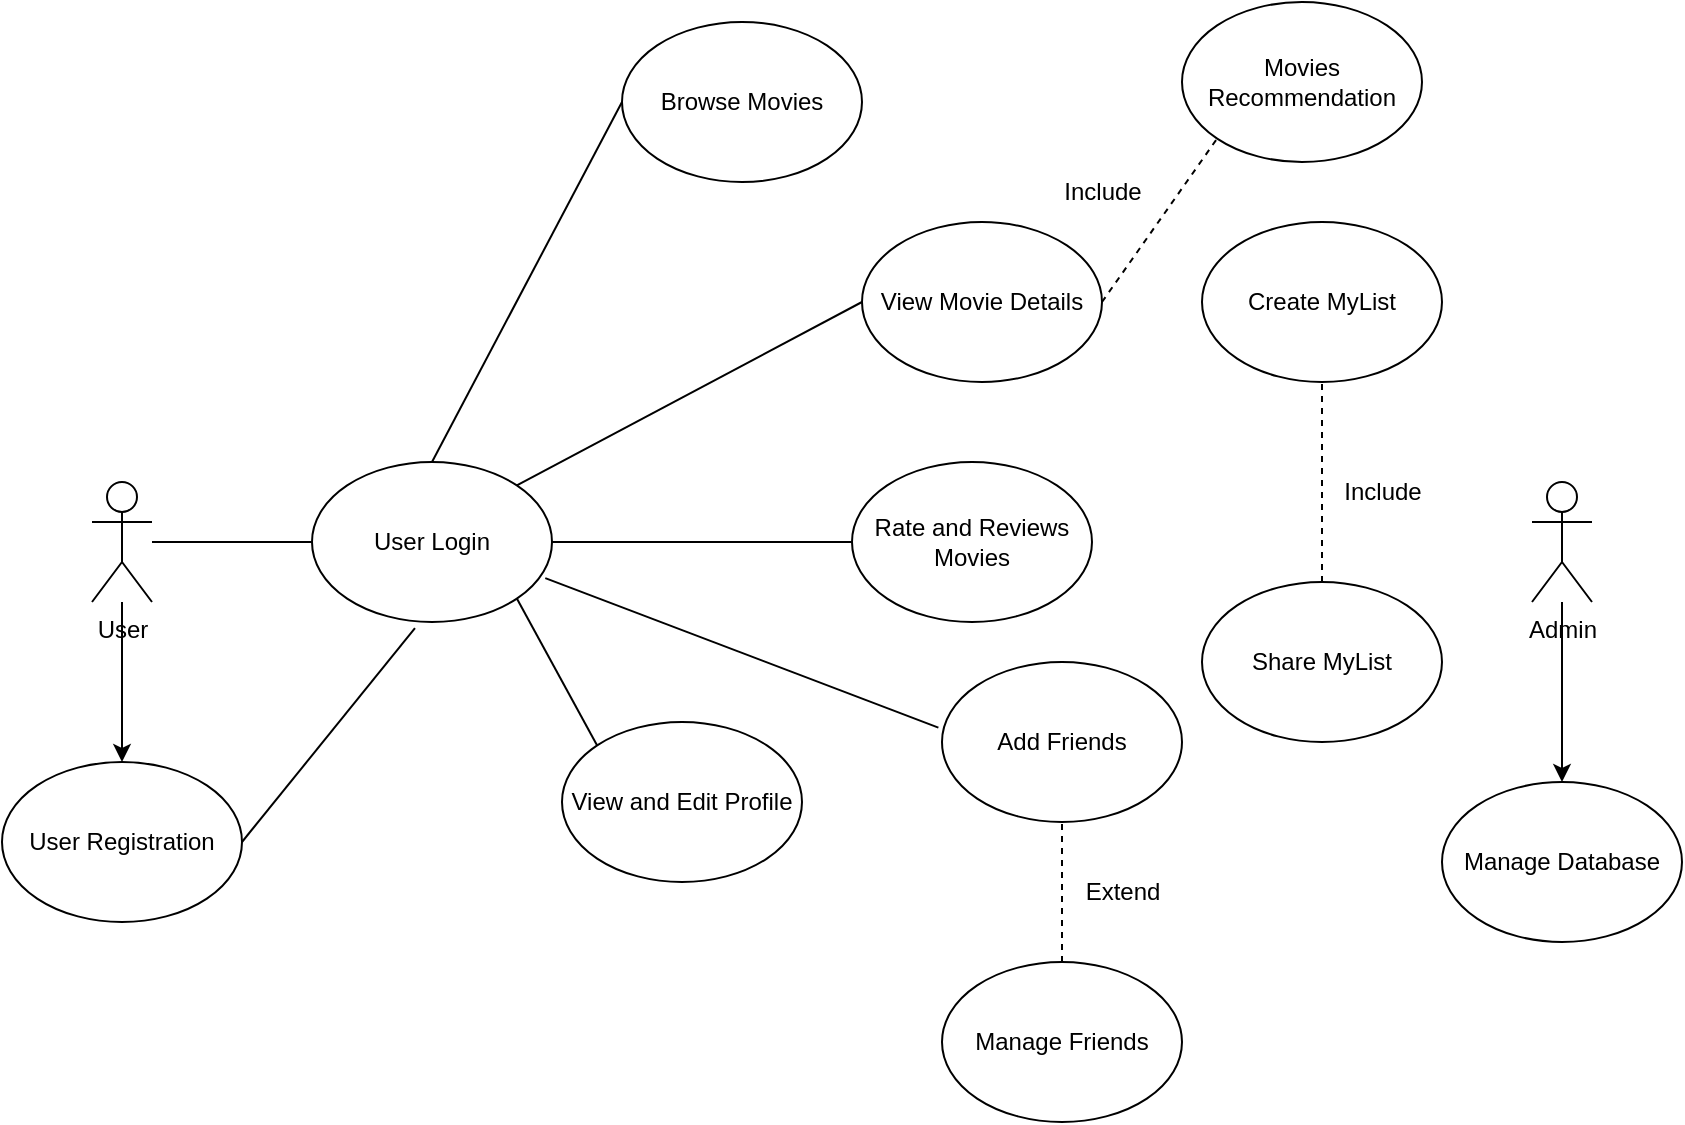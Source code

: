 <mxfile version="22.1.4" type="github">
  <diagram name="Page-1" id="ZeniHqI1XKFf16gRrM0b">
    <mxGraphModel dx="1694" dy="717" grid="1" gridSize="10" guides="1" tooltips="1" connect="1" arrows="1" fold="1" page="1" pageScale="1" pageWidth="1169" pageHeight="827" math="0" shadow="0">
      <root>
        <mxCell id="0" />
        <mxCell id="1" parent="0" />
        <mxCell id="0afxtpB6HyICPI6MhCGT-9" value="" style="edgeStyle=orthogonalEdgeStyle;rounded=0;orthogonalLoop=1;jettySize=auto;html=1;" edge="1" parent="1" source="0afxtpB6HyICPI6MhCGT-1" target="0afxtpB6HyICPI6MhCGT-8">
          <mxGeometry relative="1" as="geometry" />
        </mxCell>
        <mxCell id="0afxtpB6HyICPI6MhCGT-1" value="User" style="shape=umlActor;verticalLabelPosition=bottom;verticalAlign=top;html=1;outlineConnect=0;" vertex="1" parent="1">
          <mxGeometry x="205" y="400" width="30" height="60" as="geometry" />
        </mxCell>
        <mxCell id="0afxtpB6HyICPI6MhCGT-6" value="User Login" style="ellipse;whiteSpace=wrap;html=1;" vertex="1" parent="1">
          <mxGeometry x="315" y="390" width="120" height="80" as="geometry" />
        </mxCell>
        <mxCell id="0afxtpB6HyICPI6MhCGT-8" value="User Registration" style="ellipse;whiteSpace=wrap;html=1;" vertex="1" parent="1">
          <mxGeometry x="160" y="540" width="120" height="80" as="geometry" />
        </mxCell>
        <mxCell id="0afxtpB6HyICPI6MhCGT-11" value="Browse Movies" style="ellipse;whiteSpace=wrap;html=1;" vertex="1" parent="1">
          <mxGeometry x="470" y="170" width="120" height="80" as="geometry" />
        </mxCell>
        <mxCell id="0afxtpB6HyICPI6MhCGT-12" value="View Movie Details" style="ellipse;whiteSpace=wrap;html=1;" vertex="1" parent="1">
          <mxGeometry x="590" y="270" width="120" height="80" as="geometry" />
        </mxCell>
        <mxCell id="0afxtpB6HyICPI6MhCGT-14" value="Rate and Reviews Movies" style="ellipse;whiteSpace=wrap;html=1;" vertex="1" parent="1">
          <mxGeometry x="585" y="390" width="120" height="80" as="geometry" />
        </mxCell>
        <mxCell id="0afxtpB6HyICPI6MhCGT-20" value="Movies Recommendation" style="ellipse;whiteSpace=wrap;html=1;" vertex="1" parent="1">
          <mxGeometry x="750" y="160" width="120" height="80" as="geometry" />
        </mxCell>
        <mxCell id="0afxtpB6HyICPI6MhCGT-21" value="Manage Database" style="ellipse;whiteSpace=wrap;html=1;" vertex="1" parent="1">
          <mxGeometry x="880" y="550" width="120" height="80" as="geometry" />
        </mxCell>
        <mxCell id="0afxtpB6HyICPI6MhCGT-23" value="" style="edgeStyle=orthogonalEdgeStyle;rounded=0;orthogonalLoop=1;jettySize=auto;html=1;" edge="1" parent="1" source="0afxtpB6HyICPI6MhCGT-22" target="0afxtpB6HyICPI6MhCGT-21">
          <mxGeometry relative="1" as="geometry" />
        </mxCell>
        <mxCell id="0afxtpB6HyICPI6MhCGT-22" value="Admin" style="shape=umlActor;verticalLabelPosition=bottom;verticalAlign=top;html=1;outlineConnect=0;" vertex="1" parent="1">
          <mxGeometry x="925" y="400" width="30" height="60" as="geometry" />
        </mxCell>
        <mxCell id="0afxtpB6HyICPI6MhCGT-24" value="View and Edit Profile" style="ellipse;whiteSpace=wrap;html=1;" vertex="1" parent="1">
          <mxGeometry x="440" y="520" width="120" height="80" as="geometry" />
        </mxCell>
        <mxCell id="0afxtpB6HyICPI6MhCGT-27" value="" style="endArrow=none;html=1;rounded=0;entryX=0;entryY=0.5;entryDx=0;entryDy=0;" edge="1" parent="1" source="0afxtpB6HyICPI6MhCGT-1" target="0afxtpB6HyICPI6MhCGT-6">
          <mxGeometry width="50" height="50" relative="1" as="geometry">
            <mxPoint x="390" y="470" as="sourcePoint" />
            <mxPoint x="440" y="420" as="targetPoint" />
          </mxGeometry>
        </mxCell>
        <mxCell id="0afxtpB6HyICPI6MhCGT-28" value="" style="endArrow=none;html=1;rounded=0;entryX=0.429;entryY=1.038;entryDx=0;entryDy=0;entryPerimeter=0;exitX=1;exitY=0.5;exitDx=0;exitDy=0;" edge="1" parent="1" source="0afxtpB6HyICPI6MhCGT-8" target="0afxtpB6HyICPI6MhCGT-6">
          <mxGeometry width="50" height="50" relative="1" as="geometry">
            <mxPoint x="390" y="470" as="sourcePoint" />
            <mxPoint x="440" y="420" as="targetPoint" />
          </mxGeometry>
        </mxCell>
        <mxCell id="0afxtpB6HyICPI6MhCGT-31" value="" style="group" vertex="1" connectable="0" parent="1">
          <mxGeometry x="760" y="270" width="120" height="260" as="geometry" />
        </mxCell>
        <mxCell id="0afxtpB6HyICPI6MhCGT-15" value="Create MyList" style="ellipse;whiteSpace=wrap;html=1;" vertex="1" parent="0afxtpB6HyICPI6MhCGT-31">
          <mxGeometry width="120" height="80" as="geometry" />
        </mxCell>
        <mxCell id="0afxtpB6HyICPI6MhCGT-17" value="Share MyList" style="ellipse;whiteSpace=wrap;html=1;" vertex="1" parent="0afxtpB6HyICPI6MhCGT-31">
          <mxGeometry y="180" width="120" height="80" as="geometry" />
        </mxCell>
        <mxCell id="0afxtpB6HyICPI6MhCGT-29" value="" style="endArrow=none;dashed=1;html=1;rounded=0;exitX=0.5;exitY=0;exitDx=0;exitDy=0;" edge="1" parent="0afxtpB6HyICPI6MhCGT-31" source="0afxtpB6HyICPI6MhCGT-17" target="0afxtpB6HyICPI6MhCGT-15">
          <mxGeometry width="50" height="50" relative="1" as="geometry">
            <mxPoint x="80" y="200" as="sourcePoint" />
            <mxPoint x="130" y="150" as="targetPoint" />
          </mxGeometry>
        </mxCell>
        <mxCell id="0afxtpB6HyICPI6MhCGT-30" value="Include" style="text;html=1;align=center;verticalAlign=middle;resizable=0;points=[];autosize=1;strokeColor=none;fillColor=none;" vertex="1" parent="0afxtpB6HyICPI6MhCGT-31">
          <mxGeometry x="60" y="120" width="60" height="30" as="geometry" />
        </mxCell>
        <mxCell id="0afxtpB6HyICPI6MhCGT-32" value="" style="endArrow=none;html=1;rounded=0;entryX=0;entryY=0.5;entryDx=0;entryDy=0;exitX=0.5;exitY=0;exitDx=0;exitDy=0;" edge="1" parent="1" source="0afxtpB6HyICPI6MhCGT-6" target="0afxtpB6HyICPI6MhCGT-11">
          <mxGeometry width="50" height="50" relative="1" as="geometry">
            <mxPoint x="380" y="320" as="sourcePoint" />
            <mxPoint x="430" y="270" as="targetPoint" />
          </mxGeometry>
        </mxCell>
        <mxCell id="0afxtpB6HyICPI6MhCGT-33" value="" style="endArrow=none;html=1;rounded=0;entryX=0;entryY=0.5;entryDx=0;entryDy=0;exitX=1;exitY=0;exitDx=0;exitDy=0;" edge="1" parent="1" source="0afxtpB6HyICPI6MhCGT-6" target="0afxtpB6HyICPI6MhCGT-12">
          <mxGeometry width="50" height="50" relative="1" as="geometry">
            <mxPoint x="530" y="400" as="sourcePoint" />
            <mxPoint x="580" y="350" as="targetPoint" />
          </mxGeometry>
        </mxCell>
        <mxCell id="0afxtpB6HyICPI6MhCGT-37" value="" style="endArrow=none;html=1;rounded=0;entryX=0;entryY=0;entryDx=0;entryDy=0;exitX=1;exitY=1;exitDx=0;exitDy=0;" edge="1" parent="1" source="0afxtpB6HyICPI6MhCGT-6" target="0afxtpB6HyICPI6MhCGT-24">
          <mxGeometry width="50" height="50" relative="1" as="geometry">
            <mxPoint x="480" y="600" as="sourcePoint" />
            <mxPoint x="530" y="550" as="targetPoint" />
          </mxGeometry>
        </mxCell>
        <mxCell id="0afxtpB6HyICPI6MhCGT-38" value="" style="endArrow=none;dashed=1;html=1;rounded=0;entryX=0;entryY=1;entryDx=0;entryDy=0;exitX=1;exitY=0.5;exitDx=0;exitDy=0;" edge="1" parent="1" source="0afxtpB6HyICPI6MhCGT-12" target="0afxtpB6HyICPI6MhCGT-20">
          <mxGeometry width="50" height="50" relative="1" as="geometry">
            <mxPoint x="600" y="400" as="sourcePoint" />
            <mxPoint x="650" y="350" as="targetPoint" />
          </mxGeometry>
        </mxCell>
        <mxCell id="0afxtpB6HyICPI6MhCGT-39" value="Include" style="text;html=1;align=center;verticalAlign=middle;resizable=0;points=[];autosize=1;strokeColor=none;fillColor=none;" vertex="1" parent="1">
          <mxGeometry x="680" y="240" width="60" height="30" as="geometry" />
        </mxCell>
        <mxCell id="0afxtpB6HyICPI6MhCGT-40" value="" style="endArrow=none;html=1;rounded=0;entryX=0;entryY=0.5;entryDx=0;entryDy=0;exitX=1;exitY=0.5;exitDx=0;exitDy=0;" edge="1" parent="1" source="0afxtpB6HyICPI6MhCGT-6" target="0afxtpB6HyICPI6MhCGT-14">
          <mxGeometry width="50" height="50" relative="1" as="geometry">
            <mxPoint x="550" y="390" as="sourcePoint" />
            <mxPoint x="600" y="340" as="targetPoint" />
          </mxGeometry>
        </mxCell>
        <mxCell id="0afxtpB6HyICPI6MhCGT-41" value="" style="group" vertex="1" connectable="0" parent="1">
          <mxGeometry x="630" y="490" width="120" height="230" as="geometry" />
        </mxCell>
        <mxCell id="0afxtpB6HyICPI6MhCGT-25" value="Add Friends" style="ellipse;whiteSpace=wrap;html=1;" vertex="1" parent="0afxtpB6HyICPI6MhCGT-41">
          <mxGeometry width="120" height="80" as="geometry" />
        </mxCell>
        <mxCell id="0afxtpB6HyICPI6MhCGT-34" value="Manage Friends" style="ellipse;whiteSpace=wrap;html=1;" vertex="1" parent="0afxtpB6HyICPI6MhCGT-41">
          <mxGeometry y="150" width="120" height="80" as="geometry" />
        </mxCell>
        <mxCell id="0afxtpB6HyICPI6MhCGT-35" value="" style="endArrow=none;dashed=1;html=1;rounded=0;entryX=0.5;entryY=1;entryDx=0;entryDy=0;exitX=0.5;exitY=0;exitDx=0;exitDy=0;" edge="1" parent="0afxtpB6HyICPI6MhCGT-41" source="0afxtpB6HyICPI6MhCGT-34" target="0afxtpB6HyICPI6MhCGT-25">
          <mxGeometry width="50" height="50" relative="1" as="geometry">
            <mxPoint x="120" y="100" as="sourcePoint" />
            <mxPoint x="170" y="50" as="targetPoint" />
          </mxGeometry>
        </mxCell>
        <mxCell id="0afxtpB6HyICPI6MhCGT-36" value="Extend" style="text;html=1;align=center;verticalAlign=middle;resizable=0;points=[];autosize=1;strokeColor=none;fillColor=none;" vertex="1" parent="0afxtpB6HyICPI6MhCGT-41">
          <mxGeometry x="60" y="100" width="60" height="30" as="geometry" />
        </mxCell>
        <mxCell id="0afxtpB6HyICPI6MhCGT-42" value="" style="endArrow=none;html=1;rounded=0;entryX=-0.015;entryY=0.41;entryDx=0;entryDy=0;entryPerimeter=0;exitX=0.972;exitY=0.726;exitDx=0;exitDy=0;exitPerimeter=0;" edge="1" parent="1" source="0afxtpB6HyICPI6MhCGT-6" target="0afxtpB6HyICPI6MhCGT-25">
          <mxGeometry width="50" height="50" relative="1" as="geometry">
            <mxPoint x="660" y="570" as="sourcePoint" />
            <mxPoint x="710" y="520" as="targetPoint" />
          </mxGeometry>
        </mxCell>
      </root>
    </mxGraphModel>
  </diagram>
</mxfile>
